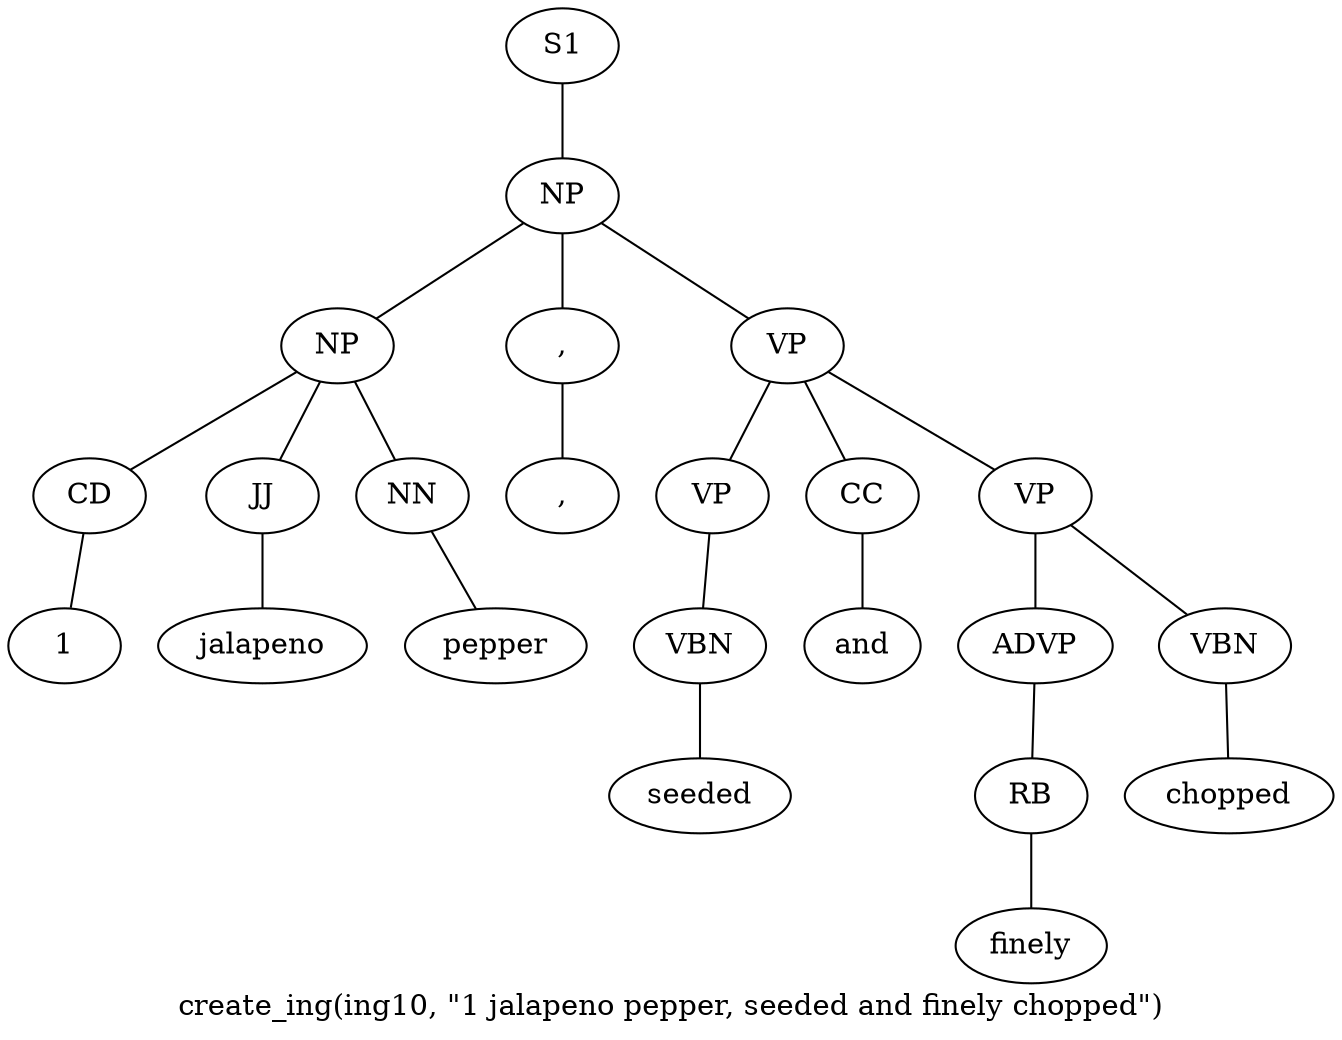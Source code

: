 graph SyntaxGraph {
	label = "create_ing(ing10, \"1 jalapeno pepper, seeded and finely chopped\")";
	Node0 [label="S1"];
	Node1 [label="NP"];
	Node2 [label="NP"];
	Node3 [label="CD"];
	Node4 [label="1"];
	Node5 [label="JJ"];
	Node6 [label="jalapeno"];
	Node7 [label="NN"];
	Node8 [label="pepper"];
	Node9 [label=","];
	Node10 [label=","];
	Node11 [label="VP"];
	Node12 [label="VP"];
	Node13 [label="VBN"];
	Node14 [label="seeded"];
	Node15 [label="CC"];
	Node16 [label="and"];
	Node17 [label="VP"];
	Node18 [label="ADVP"];
	Node19 [label="RB"];
	Node20 [label="finely"];
	Node21 [label="VBN"];
	Node22 [label="chopped"];

	Node0 -- Node1;
	Node1 -- Node2;
	Node1 -- Node9;
	Node1 -- Node11;
	Node2 -- Node3;
	Node2 -- Node5;
	Node2 -- Node7;
	Node3 -- Node4;
	Node5 -- Node6;
	Node7 -- Node8;
	Node9 -- Node10;
	Node11 -- Node12;
	Node11 -- Node15;
	Node11 -- Node17;
	Node12 -- Node13;
	Node13 -- Node14;
	Node15 -- Node16;
	Node17 -- Node18;
	Node17 -- Node21;
	Node18 -- Node19;
	Node19 -- Node20;
	Node21 -- Node22;
}
